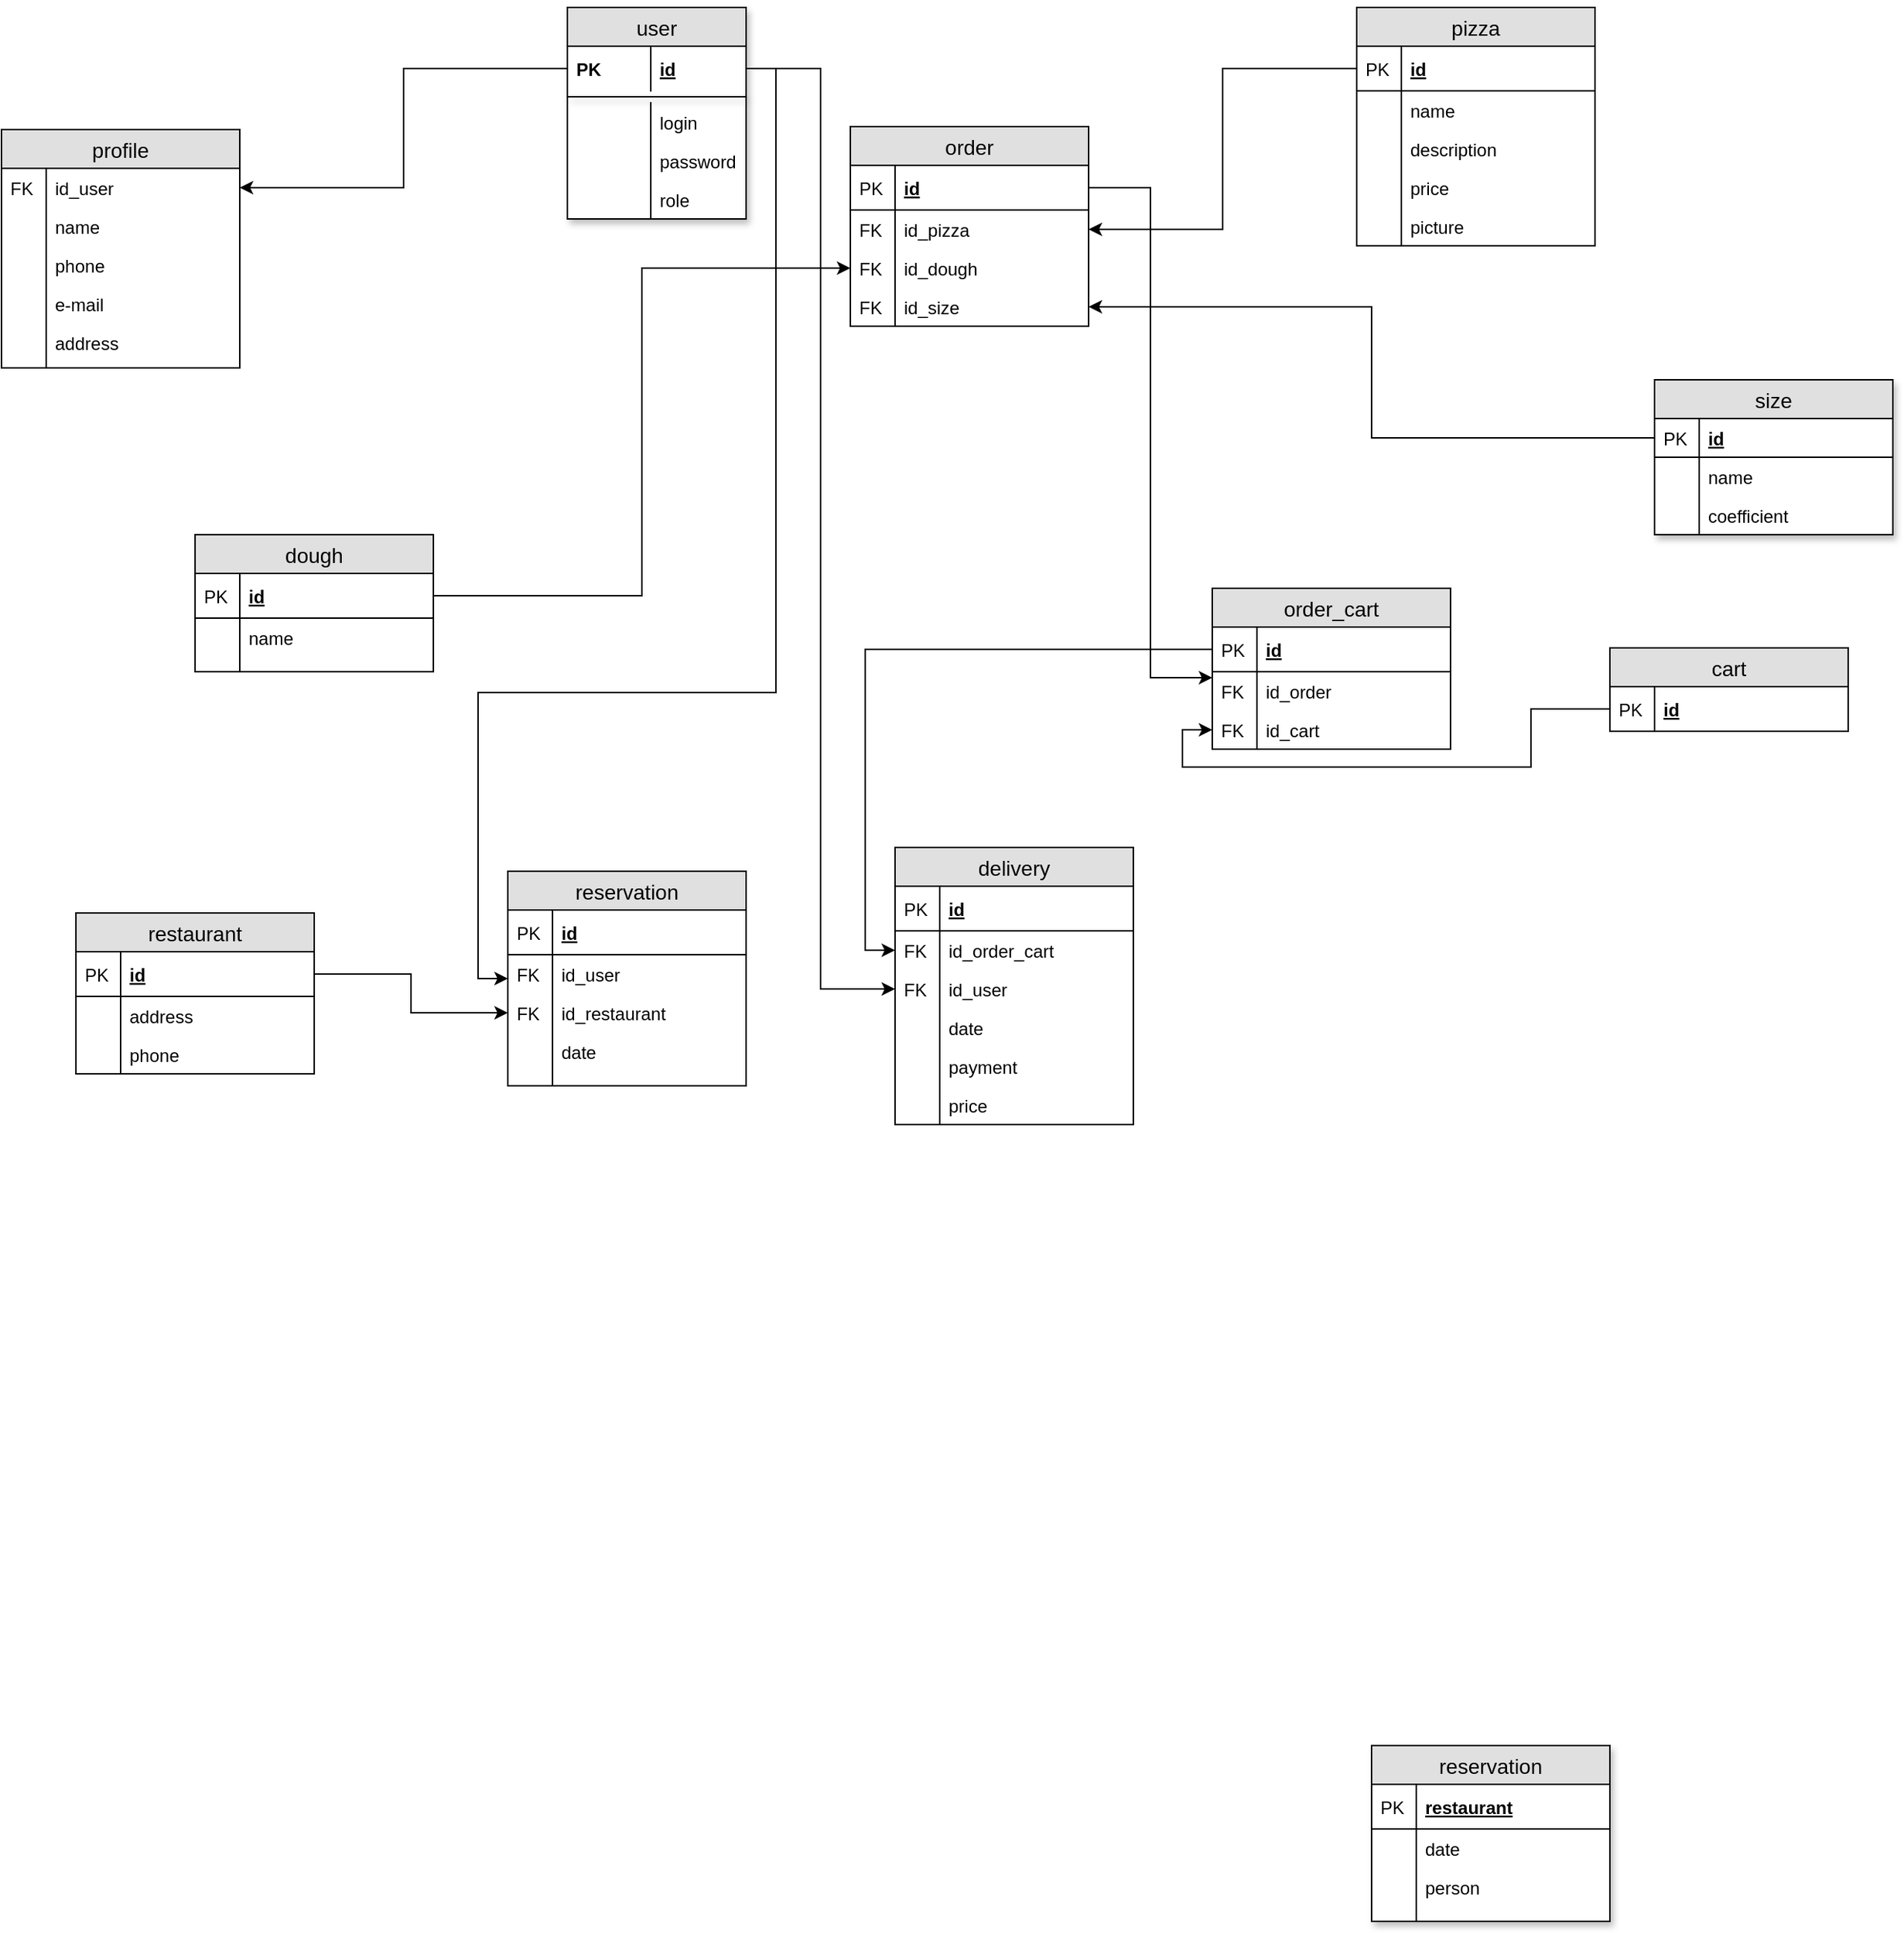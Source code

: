 <mxfile version="12.7.2" type="github"><diagram id="C5RBs43oDa-KdzZeNtuy" name="Page-1"><mxGraphModel dx="2249" dy="1960" grid="1" gridSize="10" guides="1" tooltips="1" connect="1" arrows="1" fold="1" page="1" pageScale="1" pageWidth="827" pageHeight="1169" math="0" shadow="0"><root><mxCell id="WIyWlLk6GJQsqaUBKTNV-0"/><mxCell id="WIyWlLk6GJQsqaUBKTNV-1" parent="WIyWlLk6GJQsqaUBKTNV-0"/><mxCell id="E9cGLQyra9F1nCJoTHfx-43" value="user" style="swimlane;fontStyle=0;childLayout=stackLayout;horizontal=1;startSize=26;fillColor=#e0e0e0;horizontalStack=0;resizeParent=1;resizeParentMax=0;resizeLast=0;collapsible=1;marginBottom=0;swimlaneFillColor=#ffffff;align=center;fontSize=14;shadow=1;glass=0;" parent="WIyWlLk6GJQsqaUBKTNV-1" vertex="1"><mxGeometry x="-100" y="-550" width="120" height="142" as="geometry"/></mxCell><mxCell id="E9cGLQyra9F1nCJoTHfx-44" value="id" style="shape=partialRectangle;top=0;left=0;right=0;bottom=0;align=left;verticalAlign=middle;fillColor=none;spacingLeft=60;spacingRight=4;overflow=hidden;rotatable=0;points=[[0,0.5],[1,0.5]];portConstraint=eastwest;dropTarget=0;fontStyle=5;fontSize=12;" parent="E9cGLQyra9F1nCJoTHfx-43" vertex="1"><mxGeometry y="26" width="120" height="30" as="geometry"/></mxCell><mxCell id="E9cGLQyra9F1nCJoTHfx-45" value="PK" style="shape=partialRectangle;fontStyle=1;top=0;left=0;bottom=0;fillColor=none;align=left;verticalAlign=middle;spacingLeft=4;spacingRight=4;overflow=hidden;rotatable=0;points=[];portConstraint=eastwest;part=1;fontSize=12;" parent="E9cGLQyra9F1nCJoTHfx-44" vertex="1" connectable="0"><mxGeometry width="56" height="30" as="geometry"/></mxCell><mxCell id="E9cGLQyra9F1nCJoTHfx-63" value="" style="line;strokeWidth=1;fillColor=none;align=left;verticalAlign=middle;spacingTop=-1;spacingLeft=3;spacingRight=3;rotatable=0;labelPosition=right;points=[];portConstraint=eastwest;fontSize=12;shadow=1;glass=0;" parent="E9cGLQyra9F1nCJoTHfx-43" vertex="1"><mxGeometry y="56" width="120" height="8" as="geometry"/></mxCell><mxCell id="E9cGLQyra9F1nCJoTHfx-48" value="login&#xA;" style="shape=partialRectangle;top=0;left=0;right=0;bottom=0;align=left;verticalAlign=top;fillColor=none;spacingLeft=60;spacingRight=4;overflow=hidden;rotatable=0;points=[[0,0.5],[1,0.5]];portConstraint=eastwest;dropTarget=0;fontSize=12;" parent="E9cGLQyra9F1nCJoTHfx-43" vertex="1"><mxGeometry y="64" width="120" height="26" as="geometry"/></mxCell><mxCell id="E9cGLQyra9F1nCJoTHfx-49" value="" style="shape=partialRectangle;top=0;left=0;bottom=0;fillColor=none;align=left;verticalAlign=top;spacingLeft=4;spacingRight=4;overflow=hidden;rotatable=0;points=[];portConstraint=eastwest;part=1;fontSize=12;" parent="E9cGLQyra9F1nCJoTHfx-48" vertex="1" connectable="0"><mxGeometry width="56" height="26" as="geometry"/></mxCell><mxCell id="E9cGLQyra9F1nCJoTHfx-58" value="password" style="shape=partialRectangle;top=0;left=0;right=0;bottom=0;align=left;verticalAlign=top;fillColor=none;spacingLeft=60;spacingRight=4;overflow=hidden;rotatable=0;points=[[0,0.5],[1,0.5]];portConstraint=eastwest;dropTarget=0;fontSize=12;" parent="E9cGLQyra9F1nCJoTHfx-43" vertex="1"><mxGeometry y="90" width="120" height="26" as="geometry"/></mxCell><mxCell id="E9cGLQyra9F1nCJoTHfx-59" value="" style="shape=partialRectangle;top=0;left=0;bottom=0;fillColor=none;align=left;verticalAlign=top;spacingLeft=4;spacingRight=4;overflow=hidden;rotatable=0;points=[];portConstraint=eastwest;part=1;fontSize=12;" parent="E9cGLQyra9F1nCJoTHfx-58" vertex="1" connectable="0"><mxGeometry width="56" height="26" as="geometry"/></mxCell><mxCell id="E9cGLQyra9F1nCJoTHfx-64" value="role" style="shape=partialRectangle;top=0;left=0;right=0;bottom=0;align=left;verticalAlign=top;fillColor=none;spacingLeft=60;spacingRight=4;overflow=hidden;rotatable=0;points=[[0,0.5],[1,0.5]];portConstraint=eastwest;dropTarget=0;fontSize=12;" parent="E9cGLQyra9F1nCJoTHfx-43" vertex="1"><mxGeometry y="116" width="120" height="26" as="geometry"/></mxCell><mxCell id="E9cGLQyra9F1nCJoTHfx-65" value="" style="shape=partialRectangle;top=0;left=0;bottom=0;fillColor=none;align=left;verticalAlign=top;spacingLeft=4;spacingRight=4;overflow=hidden;rotatable=0;points=[];portConstraint=eastwest;part=1;fontSize=12;" parent="E9cGLQyra9F1nCJoTHfx-64" vertex="1" connectable="0"><mxGeometry width="56" height="26" as="geometry"/></mxCell><mxCell id="E9cGLQyra9F1nCJoTHfx-131" value="reservation" style="swimlane;fontStyle=0;childLayout=stackLayout;horizontal=1;startSize=26;fillColor=#e0e0e0;horizontalStack=0;resizeParent=1;resizeParentMax=0;resizeLast=0;collapsible=1;marginBottom=0;swimlaneFillColor=#ffffff;align=center;fontSize=14;shadow=1;glass=0;" parent="WIyWlLk6GJQsqaUBKTNV-1" vertex="1"><mxGeometry x="440" y="617" width="160" height="118" as="geometry"/></mxCell><mxCell id="E9cGLQyra9F1nCJoTHfx-132" value="restaurant" style="shape=partialRectangle;top=0;left=0;right=0;bottom=1;align=left;verticalAlign=middle;fillColor=none;spacingLeft=34;spacingRight=4;overflow=hidden;rotatable=0;points=[[0,0.5],[1,0.5]];portConstraint=eastwest;dropTarget=0;fontStyle=5;fontSize=12;" parent="E9cGLQyra9F1nCJoTHfx-131" vertex="1"><mxGeometry y="26" width="160" height="30" as="geometry"/></mxCell><mxCell id="E9cGLQyra9F1nCJoTHfx-133" value="PK" style="shape=partialRectangle;top=0;left=0;bottom=0;fillColor=none;align=left;verticalAlign=middle;spacingLeft=4;spacingRight=4;overflow=hidden;rotatable=0;points=[];portConstraint=eastwest;part=1;fontSize=12;" parent="E9cGLQyra9F1nCJoTHfx-132" vertex="1" connectable="0"><mxGeometry width="30" height="30" as="geometry"/></mxCell><mxCell id="E9cGLQyra9F1nCJoTHfx-134" value="date" style="shape=partialRectangle;top=0;left=0;right=0;bottom=0;align=left;verticalAlign=top;fillColor=none;spacingLeft=34;spacingRight=4;overflow=hidden;rotatable=0;points=[[0,0.5],[1,0.5]];portConstraint=eastwest;dropTarget=0;fontSize=12;" parent="E9cGLQyra9F1nCJoTHfx-131" vertex="1"><mxGeometry y="56" width="160" height="26" as="geometry"/></mxCell><mxCell id="E9cGLQyra9F1nCJoTHfx-135" value="" style="shape=partialRectangle;top=0;left=0;bottom=0;fillColor=none;align=left;verticalAlign=top;spacingLeft=4;spacingRight=4;overflow=hidden;rotatable=0;points=[];portConstraint=eastwest;part=1;fontSize=12;" parent="E9cGLQyra9F1nCJoTHfx-134" vertex="1" connectable="0"><mxGeometry width="30" height="26" as="geometry"/></mxCell><mxCell id="E9cGLQyra9F1nCJoTHfx-136" value="person" style="shape=partialRectangle;top=0;left=0;right=0;bottom=0;align=left;verticalAlign=top;fillColor=none;spacingLeft=34;spacingRight=4;overflow=hidden;rotatable=0;points=[[0,0.5],[1,0.5]];portConstraint=eastwest;dropTarget=0;fontSize=12;" parent="E9cGLQyra9F1nCJoTHfx-131" vertex="1"><mxGeometry y="82" width="160" height="26" as="geometry"/></mxCell><mxCell id="E9cGLQyra9F1nCJoTHfx-137" value="" style="shape=partialRectangle;top=0;left=0;bottom=0;fillColor=none;align=left;verticalAlign=top;spacingLeft=4;spacingRight=4;overflow=hidden;rotatable=0;points=[];portConstraint=eastwest;part=1;fontSize=12;" parent="E9cGLQyra9F1nCJoTHfx-136" vertex="1" connectable="0"><mxGeometry width="30" height="26" as="geometry"/></mxCell><mxCell id="E9cGLQyra9F1nCJoTHfx-140" value="" style="shape=partialRectangle;top=0;left=0;right=0;bottom=0;align=left;verticalAlign=top;fillColor=none;spacingLeft=34;spacingRight=4;overflow=hidden;rotatable=0;points=[[0,0.5],[1,0.5]];portConstraint=eastwest;dropTarget=0;fontSize=12;" parent="E9cGLQyra9F1nCJoTHfx-131" vertex="1"><mxGeometry y="108" width="160" height="10" as="geometry"/></mxCell><mxCell id="E9cGLQyra9F1nCJoTHfx-141" value="" style="shape=partialRectangle;top=0;left=0;bottom=0;fillColor=none;align=left;verticalAlign=top;spacingLeft=4;spacingRight=4;overflow=hidden;rotatable=0;points=[];portConstraint=eastwest;part=1;fontSize=12;" parent="E9cGLQyra9F1nCJoTHfx-140" vertex="1" connectable="0"><mxGeometry width="30" height="10" as="geometry"/></mxCell><mxCell id="E9cGLQyra9F1nCJoTHfx-169" value="size" style="swimlane;fontStyle=0;childLayout=stackLayout;horizontal=1;startSize=26;fillColor=#e0e0e0;horizontalStack=0;resizeParent=1;resizeParentMax=0;resizeLast=0;collapsible=1;marginBottom=0;swimlaneFillColor=#ffffff;align=center;fontSize=14;shadow=1;glass=0;" parent="WIyWlLk6GJQsqaUBKTNV-1" vertex="1"><mxGeometry x="630" y="-300" width="160" height="104" as="geometry"/></mxCell><mxCell id="E9cGLQyra9F1nCJoTHfx-170" value="id" style="shape=partialRectangle;top=0;left=0;right=0;bottom=1;align=left;verticalAlign=middle;fillColor=none;spacingLeft=34;spacingRight=4;overflow=hidden;rotatable=0;points=[[0,0.5],[1,0.5]];portConstraint=eastwest;dropTarget=0;fontStyle=5;fontSize=12;" parent="E9cGLQyra9F1nCJoTHfx-169" vertex="1"><mxGeometry y="26" width="160" height="26" as="geometry"/></mxCell><mxCell id="E9cGLQyra9F1nCJoTHfx-171" value="PK" style="shape=partialRectangle;top=0;left=0;bottom=0;fillColor=none;align=left;verticalAlign=middle;spacingLeft=4;spacingRight=4;overflow=hidden;rotatable=0;points=[];portConstraint=eastwest;part=1;fontSize=12;" parent="E9cGLQyra9F1nCJoTHfx-170" vertex="1" connectable="0"><mxGeometry width="30" height="26" as="geometry"/></mxCell><mxCell id="E9cGLQyra9F1nCJoTHfx-172" value="name" style="shape=partialRectangle;top=0;left=0;right=0;bottom=0;align=left;verticalAlign=top;fillColor=none;spacingLeft=34;spacingRight=4;overflow=hidden;rotatable=0;points=[[0,0.5],[1,0.5]];portConstraint=eastwest;dropTarget=0;fontSize=12;" parent="E9cGLQyra9F1nCJoTHfx-169" vertex="1"><mxGeometry y="52" width="160" height="26" as="geometry"/></mxCell><mxCell id="E9cGLQyra9F1nCJoTHfx-173" value="" style="shape=partialRectangle;top=0;left=0;bottom=0;fillColor=none;align=left;verticalAlign=top;spacingLeft=4;spacingRight=4;overflow=hidden;rotatable=0;points=[];portConstraint=eastwest;part=1;fontSize=12;" parent="E9cGLQyra9F1nCJoTHfx-172" vertex="1" connectable="0"><mxGeometry width="30" height="26" as="geometry"/></mxCell><mxCell id="jFukfWH2LbBpzi3GwYej-20" value="coefficient" style="shape=partialRectangle;top=0;left=0;right=0;bottom=0;align=left;verticalAlign=top;fillColor=none;spacingLeft=34;spacingRight=4;overflow=hidden;rotatable=0;points=[[0,0.5],[1,0.5]];portConstraint=eastwest;dropTarget=0;fontSize=12;" parent="E9cGLQyra9F1nCJoTHfx-169" vertex="1"><mxGeometry y="78" width="160" height="26" as="geometry"/></mxCell><mxCell id="jFukfWH2LbBpzi3GwYej-21" value="" style="shape=partialRectangle;top=0;left=0;bottom=0;fillColor=none;align=left;verticalAlign=top;spacingLeft=4;spacingRight=4;overflow=hidden;rotatable=0;points=[];portConstraint=eastwest;part=1;fontSize=12;" parent="jFukfWH2LbBpzi3GwYej-20" vertex="1" connectable="0"><mxGeometry width="30" height="26" as="geometry"/></mxCell><mxCell id="2IXnzGHZV3r_OR1TPnG--0" value="order" style="swimlane;fontStyle=0;childLayout=stackLayout;horizontal=1;startSize=26;fillColor=#e0e0e0;horizontalStack=0;resizeParent=1;resizeParentMax=0;resizeLast=0;collapsible=1;marginBottom=0;swimlaneFillColor=#ffffff;align=center;fontSize=14;" parent="WIyWlLk6GJQsqaUBKTNV-1" vertex="1"><mxGeometry x="90" y="-470" width="160" height="134" as="geometry"/></mxCell><mxCell id="2IXnzGHZV3r_OR1TPnG--1" value="id" style="shape=partialRectangle;top=0;left=0;right=0;bottom=1;align=left;verticalAlign=middle;fillColor=none;spacingLeft=34;spacingRight=4;overflow=hidden;rotatable=0;points=[[0,0.5],[1,0.5]];portConstraint=eastwest;dropTarget=0;fontStyle=5;fontSize=12;" parent="2IXnzGHZV3r_OR1TPnG--0" vertex="1"><mxGeometry y="26" width="160" height="30" as="geometry"/></mxCell><mxCell id="2IXnzGHZV3r_OR1TPnG--2" value="PK" style="shape=partialRectangle;top=0;left=0;bottom=0;fillColor=none;align=left;verticalAlign=middle;spacingLeft=4;spacingRight=4;overflow=hidden;rotatable=0;points=[];portConstraint=eastwest;part=1;fontSize=12;" parent="2IXnzGHZV3r_OR1TPnG--1" vertex="1" connectable="0"><mxGeometry width="30" height="30" as="geometry"/></mxCell><mxCell id="2IXnzGHZV3r_OR1TPnG--3" value="id_pizza" style="shape=partialRectangle;top=0;left=0;right=0;bottom=0;align=left;verticalAlign=top;fillColor=none;spacingLeft=34;spacingRight=4;overflow=hidden;rotatable=0;points=[[0,0.5],[1,0.5]];portConstraint=eastwest;dropTarget=0;fontSize=12;" parent="2IXnzGHZV3r_OR1TPnG--0" vertex="1"><mxGeometry y="56" width="160" height="26" as="geometry"/></mxCell><mxCell id="2IXnzGHZV3r_OR1TPnG--4" value="FK" style="shape=partialRectangle;top=0;left=0;bottom=0;fillColor=none;align=left;verticalAlign=top;spacingLeft=4;spacingRight=4;overflow=hidden;rotatable=0;points=[];portConstraint=eastwest;part=1;fontSize=12;" parent="2IXnzGHZV3r_OR1TPnG--3" vertex="1" connectable="0"><mxGeometry width="30" height="26" as="geometry"/></mxCell><mxCell id="2IXnzGHZV3r_OR1TPnG--5" value="id_dough" style="shape=partialRectangle;top=0;left=0;right=0;bottom=0;align=left;verticalAlign=top;fillColor=none;spacingLeft=34;spacingRight=4;overflow=hidden;rotatable=0;points=[[0,0.5],[1,0.5]];portConstraint=eastwest;dropTarget=0;fontSize=12;" parent="2IXnzGHZV3r_OR1TPnG--0" vertex="1"><mxGeometry y="82" width="160" height="26" as="geometry"/></mxCell><mxCell id="2IXnzGHZV3r_OR1TPnG--6" value="FK" style="shape=partialRectangle;top=0;left=0;bottom=0;fillColor=none;align=left;verticalAlign=top;spacingLeft=4;spacingRight=4;overflow=hidden;rotatable=0;points=[];portConstraint=eastwest;part=1;fontSize=12;" parent="2IXnzGHZV3r_OR1TPnG--5" vertex="1" connectable="0"><mxGeometry width="30" height="26" as="geometry"/></mxCell><mxCell id="2IXnzGHZV3r_OR1TPnG--7" value="id_size" style="shape=partialRectangle;top=0;left=0;right=0;bottom=0;align=left;verticalAlign=top;fillColor=none;spacingLeft=34;spacingRight=4;overflow=hidden;rotatable=0;points=[[0,0.5],[1,0.5]];portConstraint=eastwest;dropTarget=0;fontSize=12;" parent="2IXnzGHZV3r_OR1TPnG--0" vertex="1"><mxGeometry y="108" width="160" height="26" as="geometry"/></mxCell><mxCell id="2IXnzGHZV3r_OR1TPnG--8" value="FK" style="shape=partialRectangle;top=0;left=0;bottom=0;fillColor=none;align=left;verticalAlign=top;spacingLeft=4;spacingRight=4;overflow=hidden;rotatable=0;points=[];portConstraint=eastwest;part=1;fontSize=12;" parent="2IXnzGHZV3r_OR1TPnG--7" vertex="1" connectable="0"><mxGeometry width="30" height="26" as="geometry"/></mxCell><mxCell id="2IXnzGHZV3r_OR1TPnG--39" value="pizza" style="swimlane;fontStyle=0;childLayout=stackLayout;horizontal=1;startSize=26;fillColor=#e0e0e0;horizontalStack=0;resizeParent=1;resizeParentMax=0;resizeLast=0;collapsible=1;marginBottom=0;swimlaneFillColor=#ffffff;align=center;fontSize=14;" parent="WIyWlLk6GJQsqaUBKTNV-1" vertex="1"><mxGeometry x="430" y="-550" width="160" height="160" as="geometry"/></mxCell><mxCell id="2IXnzGHZV3r_OR1TPnG--40" value="id" style="shape=partialRectangle;top=0;left=0;right=0;bottom=1;align=left;verticalAlign=middle;fillColor=none;spacingLeft=34;spacingRight=4;overflow=hidden;rotatable=0;points=[[0,0.5],[1,0.5]];portConstraint=eastwest;dropTarget=0;fontStyle=5;fontSize=12;" parent="2IXnzGHZV3r_OR1TPnG--39" vertex="1"><mxGeometry y="26" width="160" height="30" as="geometry"/></mxCell><mxCell id="2IXnzGHZV3r_OR1TPnG--41" value="PK" style="shape=partialRectangle;top=0;left=0;bottom=0;fillColor=none;align=left;verticalAlign=middle;spacingLeft=4;spacingRight=4;overflow=hidden;rotatable=0;points=[];portConstraint=eastwest;part=1;fontSize=12;" parent="2IXnzGHZV3r_OR1TPnG--40" vertex="1" connectable="0"><mxGeometry width="30" height="30" as="geometry"/></mxCell><mxCell id="2IXnzGHZV3r_OR1TPnG--42" value="name" style="shape=partialRectangle;top=0;left=0;right=0;bottom=0;align=left;verticalAlign=top;fillColor=none;spacingLeft=34;spacingRight=4;overflow=hidden;rotatable=0;points=[[0,0.5],[1,0.5]];portConstraint=eastwest;dropTarget=0;fontSize=12;" parent="2IXnzGHZV3r_OR1TPnG--39" vertex="1"><mxGeometry y="56" width="160" height="26" as="geometry"/></mxCell><mxCell id="2IXnzGHZV3r_OR1TPnG--43" value="" style="shape=partialRectangle;top=0;left=0;bottom=0;fillColor=none;align=left;verticalAlign=top;spacingLeft=4;spacingRight=4;overflow=hidden;rotatable=0;points=[];portConstraint=eastwest;part=1;fontSize=12;" parent="2IXnzGHZV3r_OR1TPnG--42" vertex="1" connectable="0"><mxGeometry width="30" height="26" as="geometry"/></mxCell><mxCell id="2IXnzGHZV3r_OR1TPnG--44" value="description" style="shape=partialRectangle;top=0;left=0;right=0;bottom=0;align=left;verticalAlign=top;fillColor=none;spacingLeft=34;spacingRight=4;overflow=hidden;rotatable=0;points=[[0,0.5],[1,0.5]];portConstraint=eastwest;dropTarget=0;fontSize=12;" parent="2IXnzGHZV3r_OR1TPnG--39" vertex="1"><mxGeometry y="82" width="160" height="26" as="geometry"/></mxCell><mxCell id="2IXnzGHZV3r_OR1TPnG--45" value="" style="shape=partialRectangle;top=0;left=0;bottom=0;fillColor=none;align=left;verticalAlign=top;spacingLeft=4;spacingRight=4;overflow=hidden;rotatable=0;points=[];portConstraint=eastwest;part=1;fontSize=12;" parent="2IXnzGHZV3r_OR1TPnG--44" vertex="1" connectable="0"><mxGeometry width="30" height="26" as="geometry"/></mxCell><mxCell id="2IXnzGHZV3r_OR1TPnG--46" value="price" style="shape=partialRectangle;top=0;left=0;right=0;bottom=0;align=left;verticalAlign=top;fillColor=none;spacingLeft=34;spacingRight=4;overflow=hidden;rotatable=0;points=[[0,0.5],[1,0.5]];portConstraint=eastwest;dropTarget=0;fontSize=12;" parent="2IXnzGHZV3r_OR1TPnG--39" vertex="1"><mxGeometry y="108" width="160" height="26" as="geometry"/></mxCell><mxCell id="2IXnzGHZV3r_OR1TPnG--47" value="" style="shape=partialRectangle;top=0;left=0;bottom=0;fillColor=none;align=left;verticalAlign=top;spacingLeft=4;spacingRight=4;overflow=hidden;rotatable=0;points=[];portConstraint=eastwest;part=1;fontSize=12;" parent="2IXnzGHZV3r_OR1TPnG--46" vertex="1" connectable="0"><mxGeometry width="30" height="26" as="geometry"/></mxCell><mxCell id="2IXnzGHZV3r_OR1TPnG--48" value="picture" style="shape=partialRectangle;top=0;left=0;right=0;bottom=0;align=left;verticalAlign=top;fillColor=none;spacingLeft=34;spacingRight=4;overflow=hidden;rotatable=0;points=[[0,0.5],[1,0.5]];portConstraint=eastwest;dropTarget=0;fontSize=12;" parent="2IXnzGHZV3r_OR1TPnG--39" vertex="1"><mxGeometry y="134" width="160" height="26" as="geometry"/></mxCell><mxCell id="2IXnzGHZV3r_OR1TPnG--49" value="" style="shape=partialRectangle;top=0;left=0;bottom=0;fillColor=none;align=left;verticalAlign=top;spacingLeft=4;spacingRight=4;overflow=hidden;rotatable=0;points=[];portConstraint=eastwest;part=1;fontSize=12;" parent="2IXnzGHZV3r_OR1TPnG--48" vertex="1" connectable="0"><mxGeometry width="30" height="26" as="geometry"/></mxCell><mxCell id="jFukfWH2LbBpzi3GwYej-3" value="profile" style="swimlane;fontStyle=0;childLayout=stackLayout;horizontal=1;startSize=26;fillColor=#e0e0e0;horizontalStack=0;resizeParent=1;resizeParentMax=0;resizeLast=0;collapsible=1;marginBottom=0;swimlaneFillColor=#ffffff;align=center;fontSize=14;" parent="WIyWlLk6GJQsqaUBKTNV-1" vertex="1"><mxGeometry x="-480" y="-468" width="160" height="160" as="geometry"/></mxCell><mxCell id="jFukfWH2LbBpzi3GwYej-6" value="id_user" style="shape=partialRectangle;top=0;left=0;right=0;bottom=0;align=left;verticalAlign=top;fillColor=none;spacingLeft=34;spacingRight=4;overflow=hidden;rotatable=0;points=[[0,0.5],[1,0.5]];portConstraint=eastwest;dropTarget=0;fontSize=12;" parent="jFukfWH2LbBpzi3GwYej-3" vertex="1"><mxGeometry y="26" width="160" height="26" as="geometry"/></mxCell><mxCell id="jFukfWH2LbBpzi3GwYej-7" value="FK" style="shape=partialRectangle;top=0;left=0;bottom=0;fillColor=none;align=left;verticalAlign=top;spacingLeft=4;spacingRight=4;overflow=hidden;rotatable=0;points=[];portConstraint=eastwest;part=1;fontSize=12;" parent="jFukfWH2LbBpzi3GwYej-6" vertex="1" connectable="0"><mxGeometry width="30" height="26" as="geometry"/></mxCell><mxCell id="jFukfWH2LbBpzi3GwYej-8" value="name" style="shape=partialRectangle;top=0;left=0;right=0;bottom=0;align=left;verticalAlign=top;fillColor=none;spacingLeft=34;spacingRight=4;overflow=hidden;rotatable=0;points=[[0,0.5],[1,0.5]];portConstraint=eastwest;dropTarget=0;fontSize=12;" parent="jFukfWH2LbBpzi3GwYej-3" vertex="1"><mxGeometry y="52" width="160" height="26" as="geometry"/></mxCell><mxCell id="jFukfWH2LbBpzi3GwYej-9" value="" style="shape=partialRectangle;top=0;left=0;bottom=0;fillColor=none;align=left;verticalAlign=top;spacingLeft=4;spacingRight=4;overflow=hidden;rotatable=0;points=[];portConstraint=eastwest;part=1;fontSize=12;" parent="jFukfWH2LbBpzi3GwYej-8" vertex="1" connectable="0"><mxGeometry width="30" height="26" as="geometry"/></mxCell><mxCell id="jFukfWH2LbBpzi3GwYej-10" value="phone" style="shape=partialRectangle;top=0;left=0;right=0;bottom=0;align=left;verticalAlign=top;fillColor=none;spacingLeft=34;spacingRight=4;overflow=hidden;rotatable=0;points=[[0,0.5],[1,0.5]];portConstraint=eastwest;dropTarget=0;fontSize=12;" parent="jFukfWH2LbBpzi3GwYej-3" vertex="1"><mxGeometry y="78" width="160" height="26" as="geometry"/></mxCell><mxCell id="jFukfWH2LbBpzi3GwYej-11" value="" style="shape=partialRectangle;top=0;left=0;bottom=0;fillColor=none;align=left;verticalAlign=top;spacingLeft=4;spacingRight=4;overflow=hidden;rotatable=0;points=[];portConstraint=eastwest;part=1;fontSize=12;" parent="jFukfWH2LbBpzi3GwYej-10" vertex="1" connectable="0"><mxGeometry width="30" height="26" as="geometry"/></mxCell><mxCell id="jFukfWH2LbBpzi3GwYej-12" value="e-mail" style="shape=partialRectangle;top=0;left=0;right=0;bottom=0;align=left;verticalAlign=top;fillColor=none;spacingLeft=34;spacingRight=4;overflow=hidden;rotatable=0;points=[[0,0.5],[1,0.5]];portConstraint=eastwest;dropTarget=0;fontSize=12;" parent="jFukfWH2LbBpzi3GwYej-3" vertex="1"><mxGeometry y="104" width="160" height="26" as="geometry"/></mxCell><mxCell id="jFukfWH2LbBpzi3GwYej-13" value="" style="shape=partialRectangle;top=0;left=0;bottom=0;fillColor=none;align=left;verticalAlign=top;spacingLeft=4;spacingRight=4;overflow=hidden;rotatable=0;points=[];portConstraint=eastwest;part=1;fontSize=12;" parent="jFukfWH2LbBpzi3GwYej-12" vertex="1" connectable="0"><mxGeometry width="30" height="26" as="geometry"/></mxCell><mxCell id="jFukfWH2LbBpzi3GwYej-14" value="address" style="shape=partialRectangle;top=0;left=0;right=0;bottom=0;align=left;verticalAlign=top;fillColor=none;spacingLeft=34;spacingRight=4;overflow=hidden;rotatable=0;points=[[0,0.5],[1,0.5]];portConstraint=eastwest;dropTarget=0;fontSize=12;" parent="jFukfWH2LbBpzi3GwYej-3" vertex="1"><mxGeometry y="130" width="160" height="30" as="geometry"/></mxCell><mxCell id="jFukfWH2LbBpzi3GwYej-15" value="" style="shape=partialRectangle;top=0;left=0;bottom=0;fillColor=none;align=left;verticalAlign=top;spacingLeft=4;spacingRight=4;overflow=hidden;rotatable=0;points=[];portConstraint=eastwest;part=1;fontSize=12;" parent="jFukfWH2LbBpzi3GwYej-14" vertex="1" connectable="0"><mxGeometry width="30" height="30" as="geometry"/></mxCell><mxCell id="jFukfWH2LbBpzi3GwYej-18" style="edgeStyle=orthogonalEdgeStyle;rounded=0;orthogonalLoop=1;jettySize=auto;html=1;exitX=0;exitY=0.5;exitDx=0;exitDy=0;entryX=1;entryY=0.5;entryDx=0;entryDy=0;" parent="WIyWlLk6GJQsqaUBKTNV-1" source="E9cGLQyra9F1nCJoTHfx-44" target="jFukfWH2LbBpzi3GwYej-6" edge="1"><mxGeometry relative="1" as="geometry"/></mxCell><mxCell id="jFukfWH2LbBpzi3GwYej-19" style="edgeStyle=orthogonalEdgeStyle;rounded=0;orthogonalLoop=1;jettySize=auto;html=1;exitX=0;exitY=0.5;exitDx=0;exitDy=0;entryX=1;entryY=0.5;entryDx=0;entryDy=0;" parent="WIyWlLk6GJQsqaUBKTNV-1" source="2IXnzGHZV3r_OR1TPnG--40" target="2IXnzGHZV3r_OR1TPnG--3" edge="1"><mxGeometry relative="1" as="geometry"/></mxCell><mxCell id="jFukfWH2LbBpzi3GwYej-22" style="edgeStyle=orthogonalEdgeStyle;rounded=0;orthogonalLoop=1;jettySize=auto;html=1;exitX=0;exitY=0.5;exitDx=0;exitDy=0;" parent="WIyWlLk6GJQsqaUBKTNV-1" source="E9cGLQyra9F1nCJoTHfx-170" target="2IXnzGHZV3r_OR1TPnG--7" edge="1"><mxGeometry relative="1" as="geometry"/></mxCell><mxCell id="jFukfWH2LbBpzi3GwYej-23" value="dough" style="swimlane;fontStyle=0;childLayout=stackLayout;horizontal=1;startSize=26;fillColor=#e0e0e0;horizontalStack=0;resizeParent=1;resizeParentMax=0;resizeLast=0;collapsible=1;marginBottom=0;swimlaneFillColor=#ffffff;align=center;fontSize=14;" parent="WIyWlLk6GJQsqaUBKTNV-1" vertex="1"><mxGeometry x="-350" y="-196" width="160" height="92" as="geometry"/></mxCell><mxCell id="jFukfWH2LbBpzi3GwYej-24" value="id" style="shape=partialRectangle;top=0;left=0;right=0;bottom=1;align=left;verticalAlign=middle;fillColor=none;spacingLeft=34;spacingRight=4;overflow=hidden;rotatable=0;points=[[0,0.5],[1,0.5]];portConstraint=eastwest;dropTarget=0;fontStyle=5;fontSize=12;" parent="jFukfWH2LbBpzi3GwYej-23" vertex="1"><mxGeometry y="26" width="160" height="30" as="geometry"/></mxCell><mxCell id="jFukfWH2LbBpzi3GwYej-25" value="PK" style="shape=partialRectangle;top=0;left=0;bottom=0;fillColor=none;align=left;verticalAlign=middle;spacingLeft=4;spacingRight=4;overflow=hidden;rotatable=0;points=[];portConstraint=eastwest;part=1;fontSize=12;" parent="jFukfWH2LbBpzi3GwYej-24" vertex="1" connectable="0"><mxGeometry width="30" height="30" as="geometry"/></mxCell><mxCell id="jFukfWH2LbBpzi3GwYej-26" value="name" style="shape=partialRectangle;top=0;left=0;right=0;bottom=0;align=left;verticalAlign=top;fillColor=none;spacingLeft=34;spacingRight=4;overflow=hidden;rotatable=0;points=[[0,0.5],[1,0.5]];portConstraint=eastwest;dropTarget=0;fontSize=12;" parent="jFukfWH2LbBpzi3GwYej-23" vertex="1"><mxGeometry y="56" width="160" height="26" as="geometry"/></mxCell><mxCell id="jFukfWH2LbBpzi3GwYej-27" value="" style="shape=partialRectangle;top=0;left=0;bottom=0;fillColor=none;align=left;verticalAlign=top;spacingLeft=4;spacingRight=4;overflow=hidden;rotatable=0;points=[];portConstraint=eastwest;part=1;fontSize=12;" parent="jFukfWH2LbBpzi3GwYej-26" vertex="1" connectable="0"><mxGeometry width="30" height="26" as="geometry"/></mxCell><mxCell id="jFukfWH2LbBpzi3GwYej-32" value="" style="shape=partialRectangle;top=0;left=0;right=0;bottom=0;align=left;verticalAlign=top;fillColor=none;spacingLeft=34;spacingRight=4;overflow=hidden;rotatable=0;points=[[0,0.5],[1,0.5]];portConstraint=eastwest;dropTarget=0;fontSize=12;" parent="jFukfWH2LbBpzi3GwYej-23" vertex="1"><mxGeometry y="82" width="160" height="10" as="geometry"/></mxCell><mxCell id="jFukfWH2LbBpzi3GwYej-33" value="" style="shape=partialRectangle;top=0;left=0;bottom=0;fillColor=none;align=left;verticalAlign=top;spacingLeft=4;spacingRight=4;overflow=hidden;rotatable=0;points=[];portConstraint=eastwest;part=1;fontSize=12;" parent="jFukfWH2LbBpzi3GwYej-32" vertex="1" connectable="0"><mxGeometry width="30" height="10" as="geometry"/></mxCell><mxCell id="jFukfWH2LbBpzi3GwYej-34" style="edgeStyle=orthogonalEdgeStyle;rounded=0;orthogonalLoop=1;jettySize=auto;html=1;exitX=1;exitY=0.5;exitDx=0;exitDy=0;entryX=0;entryY=0.5;entryDx=0;entryDy=0;" parent="WIyWlLk6GJQsqaUBKTNV-1" source="jFukfWH2LbBpzi3GwYej-24" target="2IXnzGHZV3r_OR1TPnG--5" edge="1"><mxGeometry relative="1" as="geometry"><mxPoint x="-60" y="-173" as="targetPoint"/></mxGeometry></mxCell><mxCell id="jFukfWH2LbBpzi3GwYej-36" value="cart" style="swimlane;fontStyle=0;childLayout=stackLayout;horizontal=1;startSize=26;fillColor=#e0e0e0;horizontalStack=0;resizeParent=1;resizeParentMax=0;resizeLast=0;collapsible=1;marginBottom=0;swimlaneFillColor=#ffffff;align=center;fontSize=14;" parent="WIyWlLk6GJQsqaUBKTNV-1" vertex="1"><mxGeometry x="600" y="-120" width="160" height="56" as="geometry"/></mxCell><mxCell id="jFukfWH2LbBpzi3GwYej-37" value="id" style="shape=partialRectangle;top=0;left=0;right=0;bottom=1;align=left;verticalAlign=middle;fillColor=none;spacingLeft=34;spacingRight=4;overflow=hidden;rotatable=0;points=[[0,0.5],[1,0.5]];portConstraint=eastwest;dropTarget=0;fontStyle=5;fontSize=12;" parent="jFukfWH2LbBpzi3GwYej-36" vertex="1"><mxGeometry y="26" width="160" height="30" as="geometry"/></mxCell><mxCell id="jFukfWH2LbBpzi3GwYej-38" value="PK" style="shape=partialRectangle;top=0;left=0;bottom=0;fillColor=none;align=left;verticalAlign=middle;spacingLeft=4;spacingRight=4;overflow=hidden;rotatable=0;points=[];portConstraint=eastwest;part=1;fontSize=12;" parent="jFukfWH2LbBpzi3GwYej-37" vertex="1" connectable="0"><mxGeometry width="30" height="30" as="geometry"/></mxCell><mxCell id="jFukfWH2LbBpzi3GwYej-48" style="edgeStyle=orthogonalEdgeStyle;rounded=0;orthogonalLoop=1;jettySize=auto;html=1;exitX=1;exitY=0.5;exitDx=0;exitDy=0;entryX=0;entryY=0.154;entryDx=0;entryDy=0;entryPerimeter=0;" parent="WIyWlLk6GJQsqaUBKTNV-1" source="2IXnzGHZV3r_OR1TPnG--1" target="0Mf0K1o3WvWB4g8EwLBV-3" edge="1"><mxGeometry relative="1" as="geometry"/></mxCell><mxCell id="jFukfWH2LbBpzi3GwYej-49" value="delivery" style="swimlane;fontStyle=0;childLayout=stackLayout;horizontal=1;startSize=26;fillColor=#e0e0e0;horizontalStack=0;resizeParent=1;resizeParentMax=0;resizeLast=0;collapsible=1;marginBottom=0;swimlaneFillColor=#ffffff;align=center;fontSize=14;" parent="WIyWlLk6GJQsqaUBKTNV-1" vertex="1"><mxGeometry x="120" y="14" width="160" height="186" as="geometry"/></mxCell><mxCell id="jFukfWH2LbBpzi3GwYej-50" value="id" style="shape=partialRectangle;top=0;left=0;right=0;bottom=1;align=left;verticalAlign=middle;fillColor=none;spacingLeft=34;spacingRight=4;overflow=hidden;rotatable=0;points=[[0,0.5],[1,0.5]];portConstraint=eastwest;dropTarget=0;fontStyle=5;fontSize=12;" parent="jFukfWH2LbBpzi3GwYej-49" vertex="1"><mxGeometry y="26" width="160" height="30" as="geometry"/></mxCell><mxCell id="jFukfWH2LbBpzi3GwYej-51" value="PK" style="shape=partialRectangle;top=0;left=0;bottom=0;fillColor=none;align=left;verticalAlign=middle;spacingLeft=4;spacingRight=4;overflow=hidden;rotatable=0;points=[];portConstraint=eastwest;part=1;fontSize=12;" parent="jFukfWH2LbBpzi3GwYej-50" vertex="1" connectable="0"><mxGeometry width="30" height="30" as="geometry"/></mxCell><mxCell id="jFukfWH2LbBpzi3GwYej-52" value="id_order_cart" style="shape=partialRectangle;top=0;left=0;right=0;bottom=0;align=left;verticalAlign=top;fillColor=none;spacingLeft=34;spacingRight=4;overflow=hidden;rotatable=0;points=[[0,0.5],[1,0.5]];portConstraint=eastwest;dropTarget=0;fontSize=12;" parent="jFukfWH2LbBpzi3GwYej-49" vertex="1"><mxGeometry y="56" width="160" height="26" as="geometry"/></mxCell><mxCell id="jFukfWH2LbBpzi3GwYej-53" value="FK" style="shape=partialRectangle;top=0;left=0;bottom=0;fillColor=none;align=left;verticalAlign=top;spacingLeft=4;spacingRight=4;overflow=hidden;rotatable=0;points=[];portConstraint=eastwest;part=1;fontSize=12;" parent="jFukfWH2LbBpzi3GwYej-52" vertex="1" connectable="0"><mxGeometry width="30" height="26" as="geometry"/></mxCell><mxCell id="jFukfWH2LbBpzi3GwYej-54" value="id_user" style="shape=partialRectangle;top=0;left=0;right=0;bottom=0;align=left;verticalAlign=top;fillColor=none;spacingLeft=34;spacingRight=4;overflow=hidden;rotatable=0;points=[[0,0.5],[1,0.5]];portConstraint=eastwest;dropTarget=0;fontSize=12;" parent="jFukfWH2LbBpzi3GwYej-49" vertex="1"><mxGeometry y="82" width="160" height="26" as="geometry"/></mxCell><mxCell id="jFukfWH2LbBpzi3GwYej-55" value="FK" style="shape=partialRectangle;top=0;left=0;bottom=0;fillColor=none;align=left;verticalAlign=top;spacingLeft=4;spacingRight=4;overflow=hidden;rotatable=0;points=[];portConstraint=eastwest;part=1;fontSize=12;" parent="jFukfWH2LbBpzi3GwYej-54" vertex="1" connectable="0"><mxGeometry width="30" height="26" as="geometry"/></mxCell><mxCell id="jFukfWH2LbBpzi3GwYej-56" value="date" style="shape=partialRectangle;top=0;left=0;right=0;bottom=0;align=left;verticalAlign=top;fillColor=none;spacingLeft=34;spacingRight=4;overflow=hidden;rotatable=0;points=[[0,0.5],[1,0.5]];portConstraint=eastwest;dropTarget=0;fontSize=12;" parent="jFukfWH2LbBpzi3GwYej-49" vertex="1"><mxGeometry y="108" width="160" height="26" as="geometry"/></mxCell><mxCell id="jFukfWH2LbBpzi3GwYej-57" value="" style="shape=partialRectangle;top=0;left=0;bottom=0;fillColor=none;align=left;verticalAlign=top;spacingLeft=4;spacingRight=4;overflow=hidden;rotatable=0;points=[];portConstraint=eastwest;part=1;fontSize=12;" parent="jFukfWH2LbBpzi3GwYej-56" vertex="1" connectable="0"><mxGeometry width="30" height="26" as="geometry"/></mxCell><mxCell id="jFukfWH2LbBpzi3GwYej-58" value="payment" style="shape=partialRectangle;top=0;left=0;right=0;bottom=0;align=left;verticalAlign=top;fillColor=none;spacingLeft=34;spacingRight=4;overflow=hidden;rotatable=0;points=[[0,0.5],[1,0.5]];portConstraint=eastwest;dropTarget=0;fontSize=12;" parent="jFukfWH2LbBpzi3GwYej-49" vertex="1"><mxGeometry y="134" width="160" height="26" as="geometry"/></mxCell><mxCell id="jFukfWH2LbBpzi3GwYej-59" value="" style="shape=partialRectangle;top=0;left=0;bottom=0;fillColor=none;align=left;verticalAlign=top;spacingLeft=4;spacingRight=4;overflow=hidden;rotatable=0;points=[];portConstraint=eastwest;part=1;fontSize=12;" parent="jFukfWH2LbBpzi3GwYej-58" vertex="1" connectable="0"><mxGeometry width="30" height="26" as="geometry"/></mxCell><mxCell id="U1z0ZuzTpP9JclIEp_iq-0" value="price" style="shape=partialRectangle;top=0;left=0;right=0;bottom=0;align=left;verticalAlign=top;fillColor=none;spacingLeft=34;spacingRight=4;overflow=hidden;rotatable=0;points=[[0,0.5],[1,0.5]];portConstraint=eastwest;dropTarget=0;fontSize=12;" parent="jFukfWH2LbBpzi3GwYej-49" vertex="1"><mxGeometry y="160" width="160" height="26" as="geometry"/></mxCell><mxCell id="U1z0ZuzTpP9JclIEp_iq-1" value="" style="shape=partialRectangle;top=0;left=0;bottom=0;fillColor=none;align=left;verticalAlign=top;spacingLeft=4;spacingRight=4;overflow=hidden;rotatable=0;points=[];portConstraint=eastwest;part=1;fontSize=12;" parent="U1z0ZuzTpP9JclIEp_iq-0" vertex="1" connectable="0"><mxGeometry width="30" height="26" as="geometry"/></mxCell><mxCell id="jFukfWH2LbBpzi3GwYej-79" style="edgeStyle=orthogonalEdgeStyle;rounded=0;orthogonalLoop=1;jettySize=auto;html=1;exitX=1;exitY=0.5;exitDx=0;exitDy=0;entryX=0;entryY=0.5;entryDx=0;entryDy=0;" parent="WIyWlLk6GJQsqaUBKTNV-1" source="E9cGLQyra9F1nCJoTHfx-44" target="jFukfWH2LbBpzi3GwYej-54" edge="1"><mxGeometry relative="1" as="geometry"/></mxCell><mxCell id="jFukfWH2LbBpzi3GwYej-81" value="reservation" style="swimlane;fontStyle=0;childLayout=stackLayout;horizontal=1;startSize=26;fillColor=#e0e0e0;horizontalStack=0;resizeParent=1;resizeParentMax=0;resizeLast=0;collapsible=1;marginBottom=0;swimlaneFillColor=#ffffff;align=center;fontSize=14;" parent="WIyWlLk6GJQsqaUBKTNV-1" vertex="1"><mxGeometry x="-140" y="30" width="160" height="144" as="geometry"/></mxCell><mxCell id="jFukfWH2LbBpzi3GwYej-82" value="id" style="shape=partialRectangle;top=0;left=0;right=0;bottom=1;align=left;verticalAlign=middle;fillColor=none;spacingLeft=34;spacingRight=4;overflow=hidden;rotatable=0;points=[[0,0.5],[1,0.5]];portConstraint=eastwest;dropTarget=0;fontStyle=5;fontSize=12;" parent="jFukfWH2LbBpzi3GwYej-81" vertex="1"><mxGeometry y="26" width="160" height="30" as="geometry"/></mxCell><mxCell id="jFukfWH2LbBpzi3GwYej-83" value="PK" style="shape=partialRectangle;top=0;left=0;bottom=0;fillColor=none;align=left;verticalAlign=middle;spacingLeft=4;spacingRight=4;overflow=hidden;rotatable=0;points=[];portConstraint=eastwest;part=1;fontSize=12;" parent="jFukfWH2LbBpzi3GwYej-82" vertex="1" connectable="0"><mxGeometry width="30" height="30" as="geometry"/></mxCell><mxCell id="jFukfWH2LbBpzi3GwYej-84" value="id_user" style="shape=partialRectangle;top=0;left=0;right=0;bottom=0;align=left;verticalAlign=top;fillColor=none;spacingLeft=34;spacingRight=4;overflow=hidden;rotatable=0;points=[[0,0.5],[1,0.5]];portConstraint=eastwest;dropTarget=0;fontSize=12;" parent="jFukfWH2LbBpzi3GwYej-81" vertex="1"><mxGeometry y="56" width="160" height="26" as="geometry"/></mxCell><mxCell id="jFukfWH2LbBpzi3GwYej-85" value="FK" style="shape=partialRectangle;top=0;left=0;bottom=0;fillColor=none;align=left;verticalAlign=top;spacingLeft=4;spacingRight=4;overflow=hidden;rotatable=0;points=[];portConstraint=eastwest;part=1;fontSize=12;" parent="jFukfWH2LbBpzi3GwYej-84" vertex="1" connectable="0"><mxGeometry width="30" height="26" as="geometry"/></mxCell><mxCell id="jFukfWH2LbBpzi3GwYej-86" value="id_restaurant" style="shape=partialRectangle;top=0;left=0;right=0;bottom=0;align=left;verticalAlign=top;fillColor=none;spacingLeft=34;spacingRight=4;overflow=hidden;rotatable=0;points=[[0,0.5],[1,0.5]];portConstraint=eastwest;dropTarget=0;fontSize=12;" parent="jFukfWH2LbBpzi3GwYej-81" vertex="1"><mxGeometry y="82" width="160" height="26" as="geometry"/></mxCell><mxCell id="jFukfWH2LbBpzi3GwYej-87" value="FK" style="shape=partialRectangle;top=0;left=0;bottom=0;fillColor=none;align=left;verticalAlign=top;spacingLeft=4;spacingRight=4;overflow=hidden;rotatable=0;points=[];portConstraint=eastwest;part=1;fontSize=12;" parent="jFukfWH2LbBpzi3GwYej-86" vertex="1" connectable="0"><mxGeometry width="30" height="26" as="geometry"/></mxCell><mxCell id="jFukfWH2LbBpzi3GwYej-88" value="date" style="shape=partialRectangle;top=0;left=0;right=0;bottom=0;align=left;verticalAlign=top;fillColor=none;spacingLeft=34;spacingRight=4;overflow=hidden;rotatable=0;points=[[0,0.5],[1,0.5]];portConstraint=eastwest;dropTarget=0;fontSize=12;" parent="jFukfWH2LbBpzi3GwYej-81" vertex="1"><mxGeometry y="108" width="160" height="26" as="geometry"/></mxCell><mxCell id="jFukfWH2LbBpzi3GwYej-89" value="" style="shape=partialRectangle;top=0;left=0;bottom=0;fillColor=none;align=left;verticalAlign=top;spacingLeft=4;spacingRight=4;overflow=hidden;rotatable=0;points=[];portConstraint=eastwest;part=1;fontSize=12;" parent="jFukfWH2LbBpzi3GwYej-88" vertex="1" connectable="0"><mxGeometry width="30" height="26" as="geometry"/></mxCell><mxCell id="jFukfWH2LbBpzi3GwYej-90" value="" style="shape=partialRectangle;top=0;left=0;right=0;bottom=0;align=left;verticalAlign=top;fillColor=none;spacingLeft=34;spacingRight=4;overflow=hidden;rotatable=0;points=[[0,0.5],[1,0.5]];portConstraint=eastwest;dropTarget=0;fontSize=12;" parent="jFukfWH2LbBpzi3GwYej-81" vertex="1"><mxGeometry y="134" width="160" height="10" as="geometry"/></mxCell><mxCell id="jFukfWH2LbBpzi3GwYej-91" value="" style="shape=partialRectangle;top=0;left=0;bottom=0;fillColor=none;align=left;verticalAlign=top;spacingLeft=4;spacingRight=4;overflow=hidden;rotatable=0;points=[];portConstraint=eastwest;part=1;fontSize=12;" parent="jFukfWH2LbBpzi3GwYej-90" vertex="1" connectable="0"><mxGeometry width="30" height="10" as="geometry"/></mxCell><mxCell id="jFukfWH2LbBpzi3GwYej-92" style="edgeStyle=orthogonalEdgeStyle;rounded=0;orthogonalLoop=1;jettySize=auto;html=1;exitX=1;exitY=0.5;exitDx=0;exitDy=0;entryX=0;entryY=0.5;entryDx=0;entryDy=0;" parent="WIyWlLk6GJQsqaUBKTNV-1" source="E9cGLQyra9F1nCJoTHfx-44" target="jFukfWH2LbBpzi3GwYej-81" edge="1"><mxGeometry relative="1" as="geometry"><Array as="points"><mxPoint x="40" y="-509"/><mxPoint x="40" y="-90"/><mxPoint x="-160" y="-90"/><mxPoint x="-160" y="102"/></Array></mxGeometry></mxCell><mxCell id="jFukfWH2LbBpzi3GwYej-93" value="restaurant" style="swimlane;fontStyle=0;childLayout=stackLayout;horizontal=1;startSize=26;fillColor=#e0e0e0;horizontalStack=0;resizeParent=1;resizeParentMax=0;resizeLast=0;collapsible=1;marginBottom=0;swimlaneFillColor=#ffffff;align=center;fontSize=14;" parent="WIyWlLk6GJQsqaUBKTNV-1" vertex="1"><mxGeometry x="-430" y="58" width="160" height="108" as="geometry"/></mxCell><mxCell id="jFukfWH2LbBpzi3GwYej-94" value="id" style="shape=partialRectangle;top=0;left=0;right=0;bottom=1;align=left;verticalAlign=middle;fillColor=none;spacingLeft=34;spacingRight=4;overflow=hidden;rotatable=0;points=[[0,0.5],[1,0.5]];portConstraint=eastwest;dropTarget=0;fontStyle=5;fontSize=12;" parent="jFukfWH2LbBpzi3GwYej-93" vertex="1"><mxGeometry y="26" width="160" height="30" as="geometry"/></mxCell><mxCell id="jFukfWH2LbBpzi3GwYej-95" value="PK" style="shape=partialRectangle;top=0;left=0;bottom=0;fillColor=none;align=left;verticalAlign=middle;spacingLeft=4;spacingRight=4;overflow=hidden;rotatable=0;points=[];portConstraint=eastwest;part=1;fontSize=12;" parent="jFukfWH2LbBpzi3GwYej-94" vertex="1" connectable="0"><mxGeometry width="30" height="30" as="geometry"/></mxCell><mxCell id="jFukfWH2LbBpzi3GwYej-96" value="address" style="shape=partialRectangle;top=0;left=0;right=0;bottom=0;align=left;verticalAlign=top;fillColor=none;spacingLeft=34;spacingRight=4;overflow=hidden;rotatable=0;points=[[0,0.5],[1,0.5]];portConstraint=eastwest;dropTarget=0;fontSize=12;" parent="jFukfWH2LbBpzi3GwYej-93" vertex="1"><mxGeometry y="56" width="160" height="26" as="geometry"/></mxCell><mxCell id="jFukfWH2LbBpzi3GwYej-97" value="" style="shape=partialRectangle;top=0;left=0;bottom=0;fillColor=none;align=left;verticalAlign=top;spacingLeft=4;spacingRight=4;overflow=hidden;rotatable=0;points=[];portConstraint=eastwest;part=1;fontSize=12;" parent="jFukfWH2LbBpzi3GwYej-96" vertex="1" connectable="0"><mxGeometry width="30" height="26" as="geometry"/></mxCell><mxCell id="jFukfWH2LbBpzi3GwYej-98" value="phone" style="shape=partialRectangle;top=0;left=0;right=0;bottom=0;align=left;verticalAlign=top;fillColor=none;spacingLeft=34;spacingRight=4;overflow=hidden;rotatable=0;points=[[0,0.5],[1,0.5]];portConstraint=eastwest;dropTarget=0;fontSize=12;" parent="jFukfWH2LbBpzi3GwYej-93" vertex="1"><mxGeometry y="82" width="160" height="26" as="geometry"/></mxCell><mxCell id="jFukfWH2LbBpzi3GwYej-99" value="" style="shape=partialRectangle;top=0;left=0;bottom=0;fillColor=none;align=left;verticalAlign=top;spacingLeft=4;spacingRight=4;overflow=hidden;rotatable=0;points=[];portConstraint=eastwest;part=1;fontSize=12;" parent="jFukfWH2LbBpzi3GwYej-98" vertex="1" connectable="0"><mxGeometry width="30" height="26" as="geometry"/></mxCell><mxCell id="jFukfWH2LbBpzi3GwYej-104" style="edgeStyle=orthogonalEdgeStyle;rounded=0;orthogonalLoop=1;jettySize=auto;html=1;entryX=0;entryY=0.5;entryDx=0;entryDy=0;" parent="WIyWlLk6GJQsqaUBKTNV-1" source="jFukfWH2LbBpzi3GwYej-94" target="jFukfWH2LbBpzi3GwYej-86" edge="1"><mxGeometry relative="1" as="geometry"/></mxCell><mxCell id="0Mf0K1o3WvWB4g8EwLBV-0" value="order_cart" style="swimlane;fontStyle=0;childLayout=stackLayout;horizontal=1;startSize=26;fillColor=#e0e0e0;horizontalStack=0;resizeParent=1;resizeParentMax=0;resizeLast=0;collapsible=1;marginBottom=0;swimlaneFillColor=#ffffff;align=center;fontSize=14;" parent="WIyWlLk6GJQsqaUBKTNV-1" vertex="1"><mxGeometry x="333" y="-160" width="160" height="108" as="geometry"/></mxCell><mxCell id="0Mf0K1o3WvWB4g8EwLBV-1" value="id" style="shape=partialRectangle;top=0;left=0;right=0;bottom=1;align=left;verticalAlign=middle;fillColor=none;spacingLeft=34;spacingRight=4;overflow=hidden;rotatable=0;points=[[0,0.5],[1,0.5]];portConstraint=eastwest;dropTarget=0;fontStyle=5;fontSize=12;" parent="0Mf0K1o3WvWB4g8EwLBV-0" vertex="1"><mxGeometry y="26" width="160" height="30" as="geometry"/></mxCell><mxCell id="0Mf0K1o3WvWB4g8EwLBV-2" value="PK" style="shape=partialRectangle;top=0;left=0;bottom=0;fillColor=none;align=left;verticalAlign=middle;spacingLeft=4;spacingRight=4;overflow=hidden;rotatable=0;points=[];portConstraint=eastwest;part=1;fontSize=12;" parent="0Mf0K1o3WvWB4g8EwLBV-1" vertex="1" connectable="0"><mxGeometry width="30" height="30" as="geometry"/></mxCell><mxCell id="0Mf0K1o3WvWB4g8EwLBV-3" value="id_order" style="shape=partialRectangle;top=0;left=0;right=0;bottom=0;align=left;verticalAlign=top;fillColor=none;spacingLeft=34;spacingRight=4;overflow=hidden;rotatable=0;points=[[0,0.5],[1,0.5]];portConstraint=eastwest;dropTarget=0;fontSize=12;" parent="0Mf0K1o3WvWB4g8EwLBV-0" vertex="1"><mxGeometry y="56" width="160" height="26" as="geometry"/></mxCell><mxCell id="0Mf0K1o3WvWB4g8EwLBV-4" value="FK" style="shape=partialRectangle;top=0;left=0;bottom=0;fillColor=none;align=left;verticalAlign=top;spacingLeft=4;spacingRight=4;overflow=hidden;rotatable=0;points=[];portConstraint=eastwest;part=1;fontSize=12;" parent="0Mf0K1o3WvWB4g8EwLBV-3" vertex="1" connectable="0"><mxGeometry width="30" height="26" as="geometry"/></mxCell><mxCell id="0Mf0K1o3WvWB4g8EwLBV-11" value="id_cart" style="shape=partialRectangle;top=0;left=0;right=0;bottom=0;align=left;verticalAlign=top;fillColor=none;spacingLeft=34;spacingRight=4;overflow=hidden;rotatable=0;points=[[0,0.5],[1,0.5]];portConstraint=eastwest;dropTarget=0;fontSize=12;" parent="0Mf0K1o3WvWB4g8EwLBV-0" vertex="1"><mxGeometry y="82" width="160" height="26" as="geometry"/></mxCell><mxCell id="0Mf0K1o3WvWB4g8EwLBV-12" value="FK" style="shape=partialRectangle;top=0;left=0;bottom=0;fillColor=none;align=left;verticalAlign=top;spacingLeft=4;spacingRight=4;overflow=hidden;rotatable=0;points=[];portConstraint=eastwest;part=1;fontSize=12;" parent="0Mf0K1o3WvWB4g8EwLBV-11" vertex="1" connectable="0"><mxGeometry width="30" height="26" as="geometry"/></mxCell><mxCell id="0Mf0K1o3WvWB4g8EwLBV-13" style="edgeStyle=orthogonalEdgeStyle;rounded=0;orthogonalLoop=1;jettySize=auto;html=1;exitX=0;exitY=0.5;exitDx=0;exitDy=0;entryX=0;entryY=0.5;entryDx=0;entryDy=0;" parent="WIyWlLk6GJQsqaUBKTNV-1" source="jFukfWH2LbBpzi3GwYej-37" target="0Mf0K1o3WvWB4g8EwLBV-11" edge="1"><mxGeometry relative="1" as="geometry"><Array as="points"><mxPoint x="547" y="-79"/><mxPoint x="547" y="-40"/><mxPoint x="313" y="-40"/><mxPoint x="313" y="-65"/></Array></mxGeometry></mxCell><mxCell id="0Mf0K1o3WvWB4g8EwLBV-15" style="edgeStyle=orthogonalEdgeStyle;rounded=0;orthogonalLoop=1;jettySize=auto;html=1;exitX=0;exitY=0.5;exitDx=0;exitDy=0;entryX=0;entryY=0.5;entryDx=0;entryDy=0;" parent="WIyWlLk6GJQsqaUBKTNV-1" source="0Mf0K1o3WvWB4g8EwLBV-1" target="jFukfWH2LbBpzi3GwYej-52" edge="1"><mxGeometry relative="1" as="geometry"/></mxCell></root></mxGraphModel></diagram></mxfile>